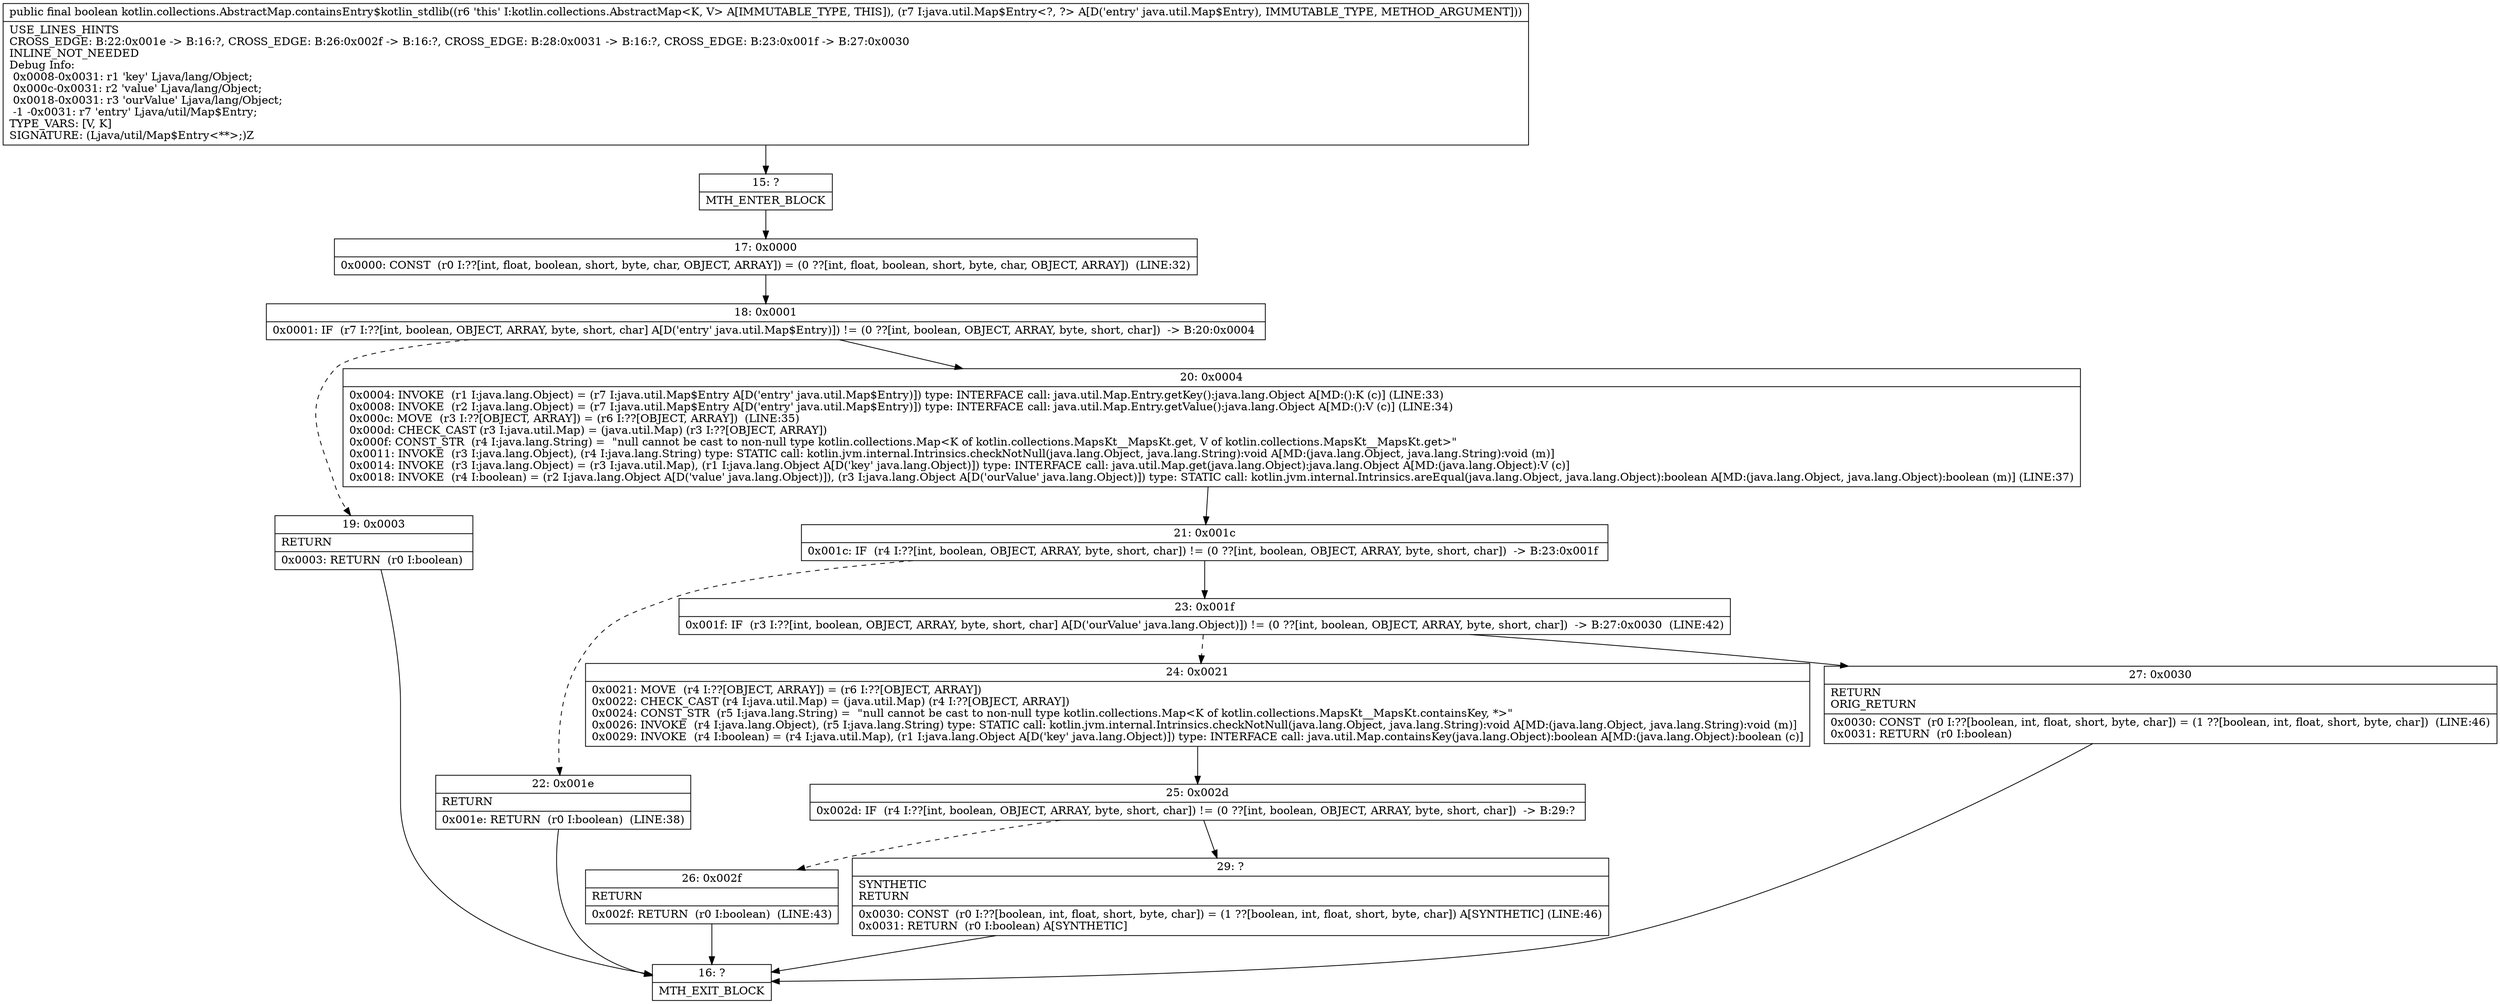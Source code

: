 digraph "CFG forkotlin.collections.AbstractMap.containsEntry$kotlin_stdlib(Ljava\/util\/Map$Entry;)Z" {
Node_15 [shape=record,label="{15\:\ ?|MTH_ENTER_BLOCK\l}"];
Node_17 [shape=record,label="{17\:\ 0x0000|0x0000: CONST  (r0 I:??[int, float, boolean, short, byte, char, OBJECT, ARRAY]) = (0 ??[int, float, boolean, short, byte, char, OBJECT, ARRAY])  (LINE:32)\l}"];
Node_18 [shape=record,label="{18\:\ 0x0001|0x0001: IF  (r7 I:??[int, boolean, OBJECT, ARRAY, byte, short, char] A[D('entry' java.util.Map$Entry)]) != (0 ??[int, boolean, OBJECT, ARRAY, byte, short, char])  \-\> B:20:0x0004 \l}"];
Node_19 [shape=record,label="{19\:\ 0x0003|RETURN\l|0x0003: RETURN  (r0 I:boolean) \l}"];
Node_16 [shape=record,label="{16\:\ ?|MTH_EXIT_BLOCK\l}"];
Node_20 [shape=record,label="{20\:\ 0x0004|0x0004: INVOKE  (r1 I:java.lang.Object) = (r7 I:java.util.Map$Entry A[D('entry' java.util.Map$Entry)]) type: INTERFACE call: java.util.Map.Entry.getKey():java.lang.Object A[MD:():K (c)] (LINE:33)\l0x0008: INVOKE  (r2 I:java.lang.Object) = (r7 I:java.util.Map$Entry A[D('entry' java.util.Map$Entry)]) type: INTERFACE call: java.util.Map.Entry.getValue():java.lang.Object A[MD:():V (c)] (LINE:34)\l0x000c: MOVE  (r3 I:??[OBJECT, ARRAY]) = (r6 I:??[OBJECT, ARRAY])  (LINE:35)\l0x000d: CHECK_CAST (r3 I:java.util.Map) = (java.util.Map) (r3 I:??[OBJECT, ARRAY]) \l0x000f: CONST_STR  (r4 I:java.lang.String) =  \"null cannot be cast to non\-null type kotlin.collections.Map\<K of kotlin.collections.MapsKt__MapsKt.get, V of kotlin.collections.MapsKt__MapsKt.get\>\" \l0x0011: INVOKE  (r3 I:java.lang.Object), (r4 I:java.lang.String) type: STATIC call: kotlin.jvm.internal.Intrinsics.checkNotNull(java.lang.Object, java.lang.String):void A[MD:(java.lang.Object, java.lang.String):void (m)]\l0x0014: INVOKE  (r3 I:java.lang.Object) = (r3 I:java.util.Map), (r1 I:java.lang.Object A[D('key' java.lang.Object)]) type: INTERFACE call: java.util.Map.get(java.lang.Object):java.lang.Object A[MD:(java.lang.Object):V (c)]\l0x0018: INVOKE  (r4 I:boolean) = (r2 I:java.lang.Object A[D('value' java.lang.Object)]), (r3 I:java.lang.Object A[D('ourValue' java.lang.Object)]) type: STATIC call: kotlin.jvm.internal.Intrinsics.areEqual(java.lang.Object, java.lang.Object):boolean A[MD:(java.lang.Object, java.lang.Object):boolean (m)] (LINE:37)\l}"];
Node_21 [shape=record,label="{21\:\ 0x001c|0x001c: IF  (r4 I:??[int, boolean, OBJECT, ARRAY, byte, short, char]) != (0 ??[int, boolean, OBJECT, ARRAY, byte, short, char])  \-\> B:23:0x001f \l}"];
Node_22 [shape=record,label="{22\:\ 0x001e|RETURN\l|0x001e: RETURN  (r0 I:boolean)  (LINE:38)\l}"];
Node_23 [shape=record,label="{23\:\ 0x001f|0x001f: IF  (r3 I:??[int, boolean, OBJECT, ARRAY, byte, short, char] A[D('ourValue' java.lang.Object)]) != (0 ??[int, boolean, OBJECT, ARRAY, byte, short, char])  \-\> B:27:0x0030  (LINE:42)\l}"];
Node_24 [shape=record,label="{24\:\ 0x0021|0x0021: MOVE  (r4 I:??[OBJECT, ARRAY]) = (r6 I:??[OBJECT, ARRAY]) \l0x0022: CHECK_CAST (r4 I:java.util.Map) = (java.util.Map) (r4 I:??[OBJECT, ARRAY]) \l0x0024: CONST_STR  (r5 I:java.lang.String) =  \"null cannot be cast to non\-null type kotlin.collections.Map\<K of kotlin.collections.MapsKt__MapsKt.containsKey, *\>\" \l0x0026: INVOKE  (r4 I:java.lang.Object), (r5 I:java.lang.String) type: STATIC call: kotlin.jvm.internal.Intrinsics.checkNotNull(java.lang.Object, java.lang.String):void A[MD:(java.lang.Object, java.lang.String):void (m)]\l0x0029: INVOKE  (r4 I:boolean) = (r4 I:java.util.Map), (r1 I:java.lang.Object A[D('key' java.lang.Object)]) type: INTERFACE call: java.util.Map.containsKey(java.lang.Object):boolean A[MD:(java.lang.Object):boolean (c)]\l}"];
Node_25 [shape=record,label="{25\:\ 0x002d|0x002d: IF  (r4 I:??[int, boolean, OBJECT, ARRAY, byte, short, char]) != (0 ??[int, boolean, OBJECT, ARRAY, byte, short, char])  \-\> B:29:? \l}"];
Node_26 [shape=record,label="{26\:\ 0x002f|RETURN\l|0x002f: RETURN  (r0 I:boolean)  (LINE:43)\l}"];
Node_29 [shape=record,label="{29\:\ ?|SYNTHETIC\lRETURN\l|0x0030: CONST  (r0 I:??[boolean, int, float, short, byte, char]) = (1 ??[boolean, int, float, short, byte, char]) A[SYNTHETIC] (LINE:46)\l0x0031: RETURN  (r0 I:boolean) A[SYNTHETIC]\l}"];
Node_27 [shape=record,label="{27\:\ 0x0030|RETURN\lORIG_RETURN\l|0x0030: CONST  (r0 I:??[boolean, int, float, short, byte, char]) = (1 ??[boolean, int, float, short, byte, char])  (LINE:46)\l0x0031: RETURN  (r0 I:boolean) \l}"];
MethodNode[shape=record,label="{public final boolean kotlin.collections.AbstractMap.containsEntry$kotlin_stdlib((r6 'this' I:kotlin.collections.AbstractMap\<K, V\> A[IMMUTABLE_TYPE, THIS]), (r7 I:java.util.Map$Entry\<?, ?\> A[D('entry' java.util.Map$Entry), IMMUTABLE_TYPE, METHOD_ARGUMENT]))  | USE_LINES_HINTS\lCROSS_EDGE: B:22:0x001e \-\> B:16:?, CROSS_EDGE: B:26:0x002f \-\> B:16:?, CROSS_EDGE: B:28:0x0031 \-\> B:16:?, CROSS_EDGE: B:23:0x001f \-\> B:27:0x0030\lINLINE_NOT_NEEDED\lDebug Info:\l  0x0008\-0x0031: r1 'key' Ljava\/lang\/Object;\l  0x000c\-0x0031: r2 'value' Ljava\/lang\/Object;\l  0x0018\-0x0031: r3 'ourValue' Ljava\/lang\/Object;\l  \-1 \-0x0031: r7 'entry' Ljava\/util\/Map$Entry;\lTYPE_VARS: [V, K]\lSIGNATURE: (Ljava\/util\/Map$Entry\<**\>;)Z\l}"];
MethodNode -> Node_15;Node_15 -> Node_17;
Node_17 -> Node_18;
Node_18 -> Node_19[style=dashed];
Node_18 -> Node_20;
Node_19 -> Node_16;
Node_20 -> Node_21;
Node_21 -> Node_22[style=dashed];
Node_21 -> Node_23;
Node_22 -> Node_16;
Node_23 -> Node_24[style=dashed];
Node_23 -> Node_27;
Node_24 -> Node_25;
Node_25 -> Node_26[style=dashed];
Node_25 -> Node_29;
Node_26 -> Node_16;
Node_29 -> Node_16;
Node_27 -> Node_16;
}

